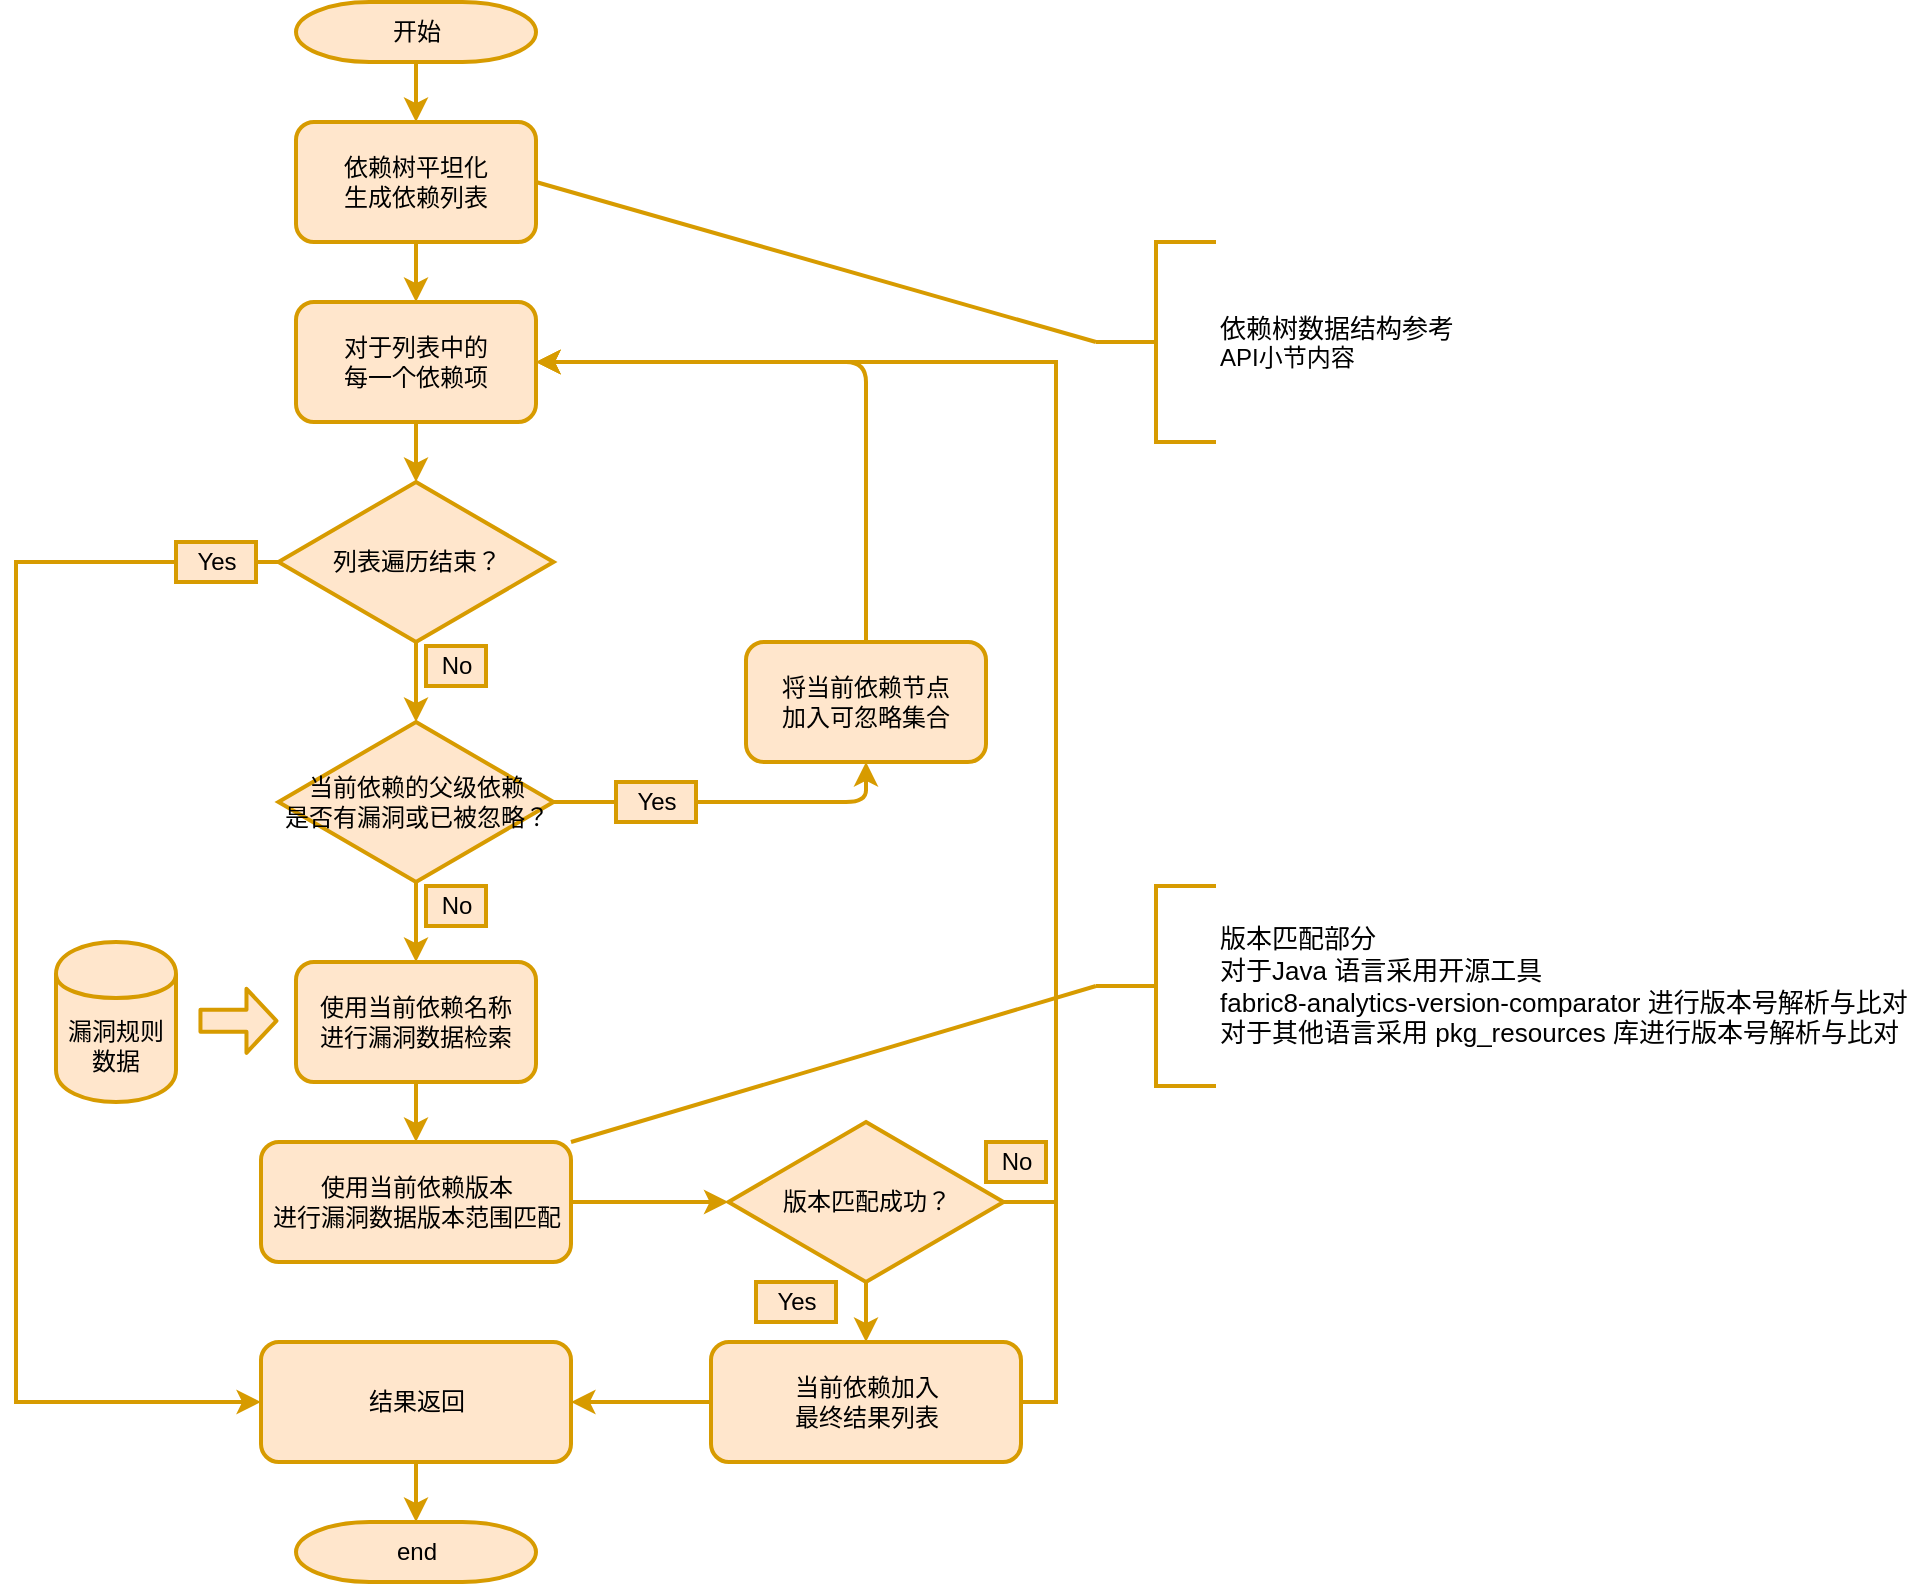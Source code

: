 <mxfile version="13.3.9" type="device"><diagram id="6a731a19-8d31-9384-78a2-239565b7b9f0" name="Page-1"><mxGraphModel dx="1068" dy="733" grid="1" gridSize="10" guides="1" tooltips="1" connect="1" arrows="1" fold="1" page="1" pageScale="1" pageWidth="1169" pageHeight="827" background="#ffffff" math="0" shadow="0"><root><mxCell id="0"/><mxCell id="1" parent="0"/><mxCell id="2" value="开始" style="shape=mxgraph.flowchart.terminator;strokeWidth=2;gradientDirection=north;fontStyle=0;html=1;fillColor=#ffe6cc;strokeColor=#d79b00;" parent="1" vertex="1"><mxGeometry x="260" y="110" width="120" height="30" as="geometry"/></mxCell><mxCell id="6" value="当前依赖的父级依赖&lt;br&gt;是否有漏洞或已被忽略？" style="shape=mxgraph.flowchart.decision;strokeWidth=2;gradientDirection=north;fontStyle=0;html=1;fillColor=#ffe6cc;strokeColor=#d79b00;" parent="1" vertex="1"><mxGeometry x="251.23" y="470" width="137.54" height="80" as="geometry"/></mxCell><mxCell id="7" style="fontStyle=1;strokeColor=#d79b00;strokeWidth=2;html=1;fillColor=#ffe6cc;entryX=0.5;entryY=0;entryDx=0;entryDy=0;" parent="1" source="2" target="eU45nxqKZ1iMShHKvcXS-66" edge="1"><mxGeometry relative="1" as="geometry"><mxPoint x="320" y="130" as="targetPoint"/></mxGeometry></mxCell><mxCell id="8" style="fontStyle=1;strokeColor=#d79b00;strokeWidth=2;html=1;fillColor=#ffe6cc;entryX=0.5;entryY=0;entryDx=0;entryDy=0;exitX=0.5;exitY=1;exitDx=0;exitDy=0;" parent="1" source="eU45nxqKZ1iMShHKvcXS-66" target="eU45nxqKZ1iMShHKvcXS-61" edge="1"><mxGeometry relative="1" as="geometry"><mxPoint x="320" y="210" as="sourcePoint"/><mxPoint x="320" y="250" as="targetPoint"/></mxGeometry></mxCell><mxCell id="9" style="entryX=0.5;entryY=0;entryPerimeter=0;fontStyle=1;strokeColor=#d79b00;strokeWidth=2;html=1;fillColor=#ffe6cc;exitX=0.5;exitY=1;exitDx=0;exitDy=0;exitPerimeter=0;" parent="1" source="eU45nxqKZ1iMShHKvcXS-89" target="6" edge="1"><mxGeometry relative="1" as="geometry"><mxPoint x="320" y="430" as="sourcePoint"/></mxGeometry></mxCell><mxCell id="10" value="" style="edgeStyle=elbowEdgeStyle;elbow=horizontal;entryX=0.5;entryY=1;exitX=1;exitY=0.5;exitPerimeter=0;fontStyle=1;strokeColor=#d79b00;strokeWidth=2;html=1;fillColor=#ffe6cc;entryDx=0;entryDy=0;" parent="1" source="6" target="eU45nxqKZ1iMShHKvcXS-67" edge="1"><mxGeometry x="381" y="138.5" width="100" height="100" as="geometry"><mxPoint x="750" y="557" as="sourcePoint"/><mxPoint x="545" y="500" as="targetPoint"/><Array as="points"><mxPoint x="545" y="510"/></Array></mxGeometry></mxCell><mxCell id="12" value="" style="edgeStyle=elbowEdgeStyle;elbow=horizontal;fontColor=#001933;fontStyle=1;strokeColor=#d79b00;strokeWidth=2;html=1;fillColor=#ffe6cc;entryX=0.5;entryY=0;entryDx=0;entryDy=0;" parent="1" source="6" target="eU45nxqKZ1iMShHKvcXS-62" edge="1"><mxGeometry y="110" width="100" height="100" as="geometry"><mxPoint y="210" as="sourcePoint"/><mxPoint x="320" y="620" as="targetPoint"/></mxGeometry></mxCell><mxCell id="40" value="end" style="shape=mxgraph.flowchart.terminator;strokeWidth=2;gradientDirection=north;fontStyle=0;html=1;fillColor=#ffe6cc;strokeColor=#d79b00;" parent="1" vertex="1"><mxGeometry x="260" y="870" width="120" height="30" as="geometry"/></mxCell><mxCell id="52" value="" style="edgeStyle=elbowEdgeStyle;elbow=horizontal;exitX=0.5;exitY=0;entryX=1;entryY=0.5;fontStyle=1;strokeColor=#d79b00;strokeWidth=2;html=1;fillColor=#ffe6cc;exitDx=0;exitDy=0;entryDx=0;entryDy=0;" parent="1" source="eU45nxqKZ1iMShHKvcXS-67" target="eU45nxqKZ1iMShHKvcXS-61" edge="1"><mxGeometry width="100" height="100" as="geometry"><mxPoint x="545" y="310" as="sourcePoint"/><mxPoint x="384.395" y="290" as="targetPoint"/><Array as="points"><mxPoint x="545" y="300"/></Array></mxGeometry></mxCell><mxCell id="eU45nxqKZ1iMShHKvcXS-55" value="Yes" style="text;html=1;resizable=0;autosize=1;align=center;verticalAlign=middle;points=[];fillColor=#ffe6cc;strokeColor=#d79b00;rounded=0;strokeWidth=2;" vertex="1" parent="1"><mxGeometry x="420" y="500" width="40" height="20" as="geometry"/></mxCell><mxCell id="eU45nxqKZ1iMShHKvcXS-58" value="No" style="text;html=1;resizable=0;autosize=1;align=center;verticalAlign=middle;points=[];fillColor=#ffe6cc;strokeColor=#d79b00;rounded=0;strokeWidth=2;" vertex="1" parent="1"><mxGeometry x="325" y="552" width="30" height="20" as="geometry"/></mxCell><mxCell id="eU45nxqKZ1iMShHKvcXS-90" style="edgeStyle=orthogonalEdgeStyle;rounded=0;orthogonalLoop=1;jettySize=auto;html=1;exitX=0.5;exitY=1;exitDx=0;exitDy=0;entryX=0.5;entryY=0;entryDx=0;entryDy=0;entryPerimeter=0;strokeWidth=2;fillColor=#ffe6cc;strokeColor=#d79b00;" edge="1" parent="1" source="eU45nxqKZ1iMShHKvcXS-61" target="eU45nxqKZ1iMShHKvcXS-89"><mxGeometry relative="1" as="geometry"/></mxCell><mxCell id="eU45nxqKZ1iMShHKvcXS-61" value="对于列表中的&lt;br&gt;每一个依赖项" style="rounded=1;whiteSpace=wrap;html=1;fillColor=#ffe6cc;strokeColor=#d79b00;strokeWidth=2;" vertex="1" parent="1"><mxGeometry x="260" y="260" width="120" height="60" as="geometry"/></mxCell><mxCell id="eU45nxqKZ1iMShHKvcXS-85" style="edgeStyle=orthogonalEdgeStyle;rounded=0;orthogonalLoop=1;jettySize=auto;html=1;exitX=0.5;exitY=1;exitDx=0;exitDy=0;entryX=0.5;entryY=0;entryDx=0;entryDy=0;strokeWidth=2;fillColor=#ffe6cc;strokeColor=#d79b00;" edge="1" parent="1" source="eU45nxqKZ1iMShHKvcXS-62" target="eU45nxqKZ1iMShHKvcXS-64"><mxGeometry relative="1" as="geometry"/></mxCell><mxCell id="eU45nxqKZ1iMShHKvcXS-62" value="&lt;span&gt;使用当前依赖名称&lt;/span&gt;&lt;br&gt;&lt;span&gt;进行漏洞数据检索&lt;/span&gt;" style="rounded=1;whiteSpace=wrap;html=1;fillColor=#ffe6cc;strokeColor=#d79b00;strokeWidth=2;" vertex="1" parent="1"><mxGeometry x="260" y="590" width="120" height="60" as="geometry"/></mxCell><mxCell id="eU45nxqKZ1iMShHKvcXS-86" style="edgeStyle=orthogonalEdgeStyle;rounded=0;orthogonalLoop=1;jettySize=auto;html=1;exitX=1;exitY=0.5;exitDx=0;exitDy=0;entryX=0;entryY=0.5;entryDx=0;entryDy=0;entryPerimeter=0;strokeWidth=2;fillColor=#ffe6cc;strokeColor=#d79b00;" edge="1" parent="1" source="eU45nxqKZ1iMShHKvcXS-64" target="eU45nxqKZ1iMShHKvcXS-77"><mxGeometry relative="1" as="geometry"/></mxCell><mxCell id="eU45nxqKZ1iMShHKvcXS-111" style="orthogonalLoop=1;jettySize=auto;html=1;exitX=1;exitY=0;exitDx=0;exitDy=0;entryX=0;entryY=0.5;entryDx=0;entryDy=0;entryPerimeter=0;strokeWidth=2;rounded=1;endArrow=none;endFill=0;fillColor=#ffe6cc;strokeColor=#d79b00;" edge="1" parent="1" source="eU45nxqKZ1iMShHKvcXS-64" target="eU45nxqKZ1iMShHKvcXS-110"><mxGeometry relative="1" as="geometry"/></mxCell><mxCell id="eU45nxqKZ1iMShHKvcXS-64" value="&lt;span&gt;使用当前依赖版本&lt;/span&gt;&lt;br&gt;&lt;span&gt;进行漏洞数据版本范围匹配&lt;/span&gt;" style="rounded=1;whiteSpace=wrap;html=1;fillColor=#ffe6cc;strokeColor=#d79b00;strokeWidth=2;" vertex="1" parent="1"><mxGeometry x="242.5" y="680" width="155" height="60" as="geometry"/></mxCell><mxCell id="eU45nxqKZ1iMShHKvcXS-113" style="edgeStyle=none;rounded=1;orthogonalLoop=1;jettySize=auto;html=1;exitX=1;exitY=0.5;exitDx=0;exitDy=0;entryX=0;entryY=0.5;entryDx=0;entryDy=0;entryPerimeter=0;endArrow=none;endFill=0;strokeWidth=2;fillColor=#ffe6cc;strokeColor=#d79b00;" edge="1" parent="1" source="eU45nxqKZ1iMShHKvcXS-66" target="eU45nxqKZ1iMShHKvcXS-112"><mxGeometry relative="1" as="geometry"/></mxCell><mxCell id="eU45nxqKZ1iMShHKvcXS-66" value="&lt;span&gt;依赖树平坦化&lt;/span&gt;&lt;br&gt;&lt;span&gt;生成依赖列表&lt;/span&gt;" style="rounded=1;whiteSpace=wrap;html=1;fillColor=#ffe6cc;strokeColor=#d79b00;strokeWidth=2;" vertex="1" parent="1"><mxGeometry x="260" y="170" width="120" height="60" as="geometry"/></mxCell><mxCell id="eU45nxqKZ1iMShHKvcXS-67" value="&lt;span&gt;将当前依赖节点&lt;/span&gt;&lt;br&gt;&lt;span&gt;加入可忽略集合&lt;/span&gt;" style="rounded=1;whiteSpace=wrap;html=1;fillColor=#ffe6cc;strokeColor=#d79b00;strokeWidth=2;" vertex="1" parent="1"><mxGeometry x="485" y="430" width="120" height="60" as="geometry"/></mxCell><mxCell id="eU45nxqKZ1iMShHKvcXS-70" value="漏洞规则数据" style="shape=cylinder;whiteSpace=wrap;html=1;boundedLbl=1;backgroundOutline=1;fillColor=#ffe6cc;strokeColor=#d79b00;strokeWidth=2;" vertex="1" parent="1"><mxGeometry x="140" y="580" width="60" height="80" as="geometry"/></mxCell><mxCell id="eU45nxqKZ1iMShHKvcXS-74" value="" style="shape=flexArrow;endArrow=classic;html=1;strokeWidth=2;width=10;endSize=4.33;endWidth=19;fillColor=#ffe6cc;strokeColor=#d79b00;" edge="1" parent="1"><mxGeometry width="50" height="50" relative="1" as="geometry"><mxPoint x="211.23" y="619.41" as="sourcePoint"/><mxPoint x="251.23" y="619.41" as="targetPoint"/></mxGeometry></mxCell><mxCell id="eU45nxqKZ1iMShHKvcXS-93" style="edgeStyle=orthogonalEdgeStyle;rounded=0;orthogonalLoop=1;jettySize=auto;html=1;exitX=1;exitY=0.5;exitDx=0;exitDy=0;exitPerimeter=0;entryX=1;entryY=0.5;entryDx=0;entryDy=0;strokeWidth=2;fillColor=#ffe6cc;strokeColor=#d79b00;" edge="1" parent="1" source="eU45nxqKZ1iMShHKvcXS-77" target="eU45nxqKZ1iMShHKvcXS-61"><mxGeometry relative="1" as="geometry"><Array as="points"><mxPoint x="640" y="710"/><mxPoint x="640" y="290"/></Array></mxGeometry></mxCell><mxCell id="eU45nxqKZ1iMShHKvcXS-99" style="edgeStyle=orthogonalEdgeStyle;rounded=0;orthogonalLoop=1;jettySize=auto;html=1;exitX=0.5;exitY=1;exitDx=0;exitDy=0;exitPerimeter=0;entryX=0.5;entryY=0;entryDx=0;entryDy=0;strokeWidth=2;fillColor=#ffe6cc;strokeColor=#d79b00;" edge="1" parent="1" source="eU45nxqKZ1iMShHKvcXS-77" target="eU45nxqKZ1iMShHKvcXS-98"><mxGeometry relative="1" as="geometry"/></mxCell><mxCell id="eU45nxqKZ1iMShHKvcXS-77" value="版本匹配成功？" style="shape=mxgraph.flowchart.decision;strokeWidth=2;gradientDirection=north;fontStyle=0;html=1;fillColor=#ffe6cc;strokeColor=#d79b00;" vertex="1" parent="1"><mxGeometry x="476.23" y="670" width="137.54" height="80" as="geometry"/></mxCell><mxCell id="eU45nxqKZ1iMShHKvcXS-88" value="No" style="text;html=1;resizable=0;autosize=1;align=center;verticalAlign=middle;points=[];fillColor=#ffe6cc;strokeColor=#d79b00;rounded=0;strokeWidth=2;" vertex="1" parent="1"><mxGeometry x="605" y="680" width="30" height="20" as="geometry"/></mxCell><mxCell id="eU45nxqKZ1iMShHKvcXS-105" style="edgeStyle=orthogonalEdgeStyle;rounded=0;orthogonalLoop=1;jettySize=auto;html=1;exitX=0;exitY=0.5;exitDx=0;exitDy=0;exitPerimeter=0;entryX=0;entryY=0.5;entryDx=0;entryDy=0;strokeWidth=2;fillColor=#ffe6cc;strokeColor=#d79b00;" edge="1" parent="1" source="eU45nxqKZ1iMShHKvcXS-89" target="eU45nxqKZ1iMShHKvcXS-102"><mxGeometry relative="1" as="geometry"><Array as="points"><mxPoint x="120" y="390"/><mxPoint x="120" y="810"/></Array></mxGeometry></mxCell><mxCell id="eU45nxqKZ1iMShHKvcXS-89" value="列表遍历结束？" style="shape=mxgraph.flowchart.decision;strokeWidth=2;gradientDirection=north;fontStyle=0;html=1;fillColor=#ffe6cc;strokeColor=#d79b00;" vertex="1" parent="1"><mxGeometry x="251.23" y="350" width="137.54" height="80" as="geometry"/></mxCell><mxCell id="eU45nxqKZ1iMShHKvcXS-91" value="No" style="text;html=1;resizable=0;autosize=1;align=center;verticalAlign=middle;points=[];fillColor=#ffe6cc;strokeColor=#d79b00;rounded=0;strokeWidth=2;" vertex="1" parent="1"><mxGeometry x="325" y="432" width="30" height="20" as="geometry"/></mxCell><mxCell id="eU45nxqKZ1iMShHKvcXS-100" style="edgeStyle=orthogonalEdgeStyle;rounded=0;orthogonalLoop=1;jettySize=auto;html=1;exitX=1;exitY=0.5;exitDx=0;exitDy=0;entryX=1;entryY=0.5;entryDx=0;entryDy=0;strokeWidth=2;fillColor=#ffe6cc;strokeColor=#d79b00;" edge="1" parent="1" source="eU45nxqKZ1iMShHKvcXS-98" target="eU45nxqKZ1iMShHKvcXS-61"><mxGeometry relative="1" as="geometry"><Array as="points"><mxPoint x="640" y="810"/><mxPoint x="640" y="290"/></Array></mxGeometry></mxCell><mxCell id="eU45nxqKZ1iMShHKvcXS-103" value="" style="edgeStyle=orthogonalEdgeStyle;rounded=0;orthogonalLoop=1;jettySize=auto;html=1;strokeWidth=2;fillColor=#ffe6cc;strokeColor=#d79b00;" edge="1" parent="1" source="eU45nxqKZ1iMShHKvcXS-98" target="eU45nxqKZ1iMShHKvcXS-102"><mxGeometry relative="1" as="geometry"/></mxCell><mxCell id="eU45nxqKZ1iMShHKvcXS-98" value="当前依赖加入&lt;br&gt;最终结果列表" style="rounded=1;whiteSpace=wrap;html=1;fillColor=#ffe6cc;strokeColor=#d79b00;strokeWidth=2;" vertex="1" parent="1"><mxGeometry x="467.5" y="780" width="155" height="60" as="geometry"/></mxCell><mxCell id="eU45nxqKZ1iMShHKvcXS-104" style="edgeStyle=orthogonalEdgeStyle;rounded=0;orthogonalLoop=1;jettySize=auto;html=1;exitX=0.5;exitY=1;exitDx=0;exitDy=0;entryX=0.5;entryY=0;entryDx=0;entryDy=0;entryPerimeter=0;strokeWidth=2;fillColor=#ffe6cc;strokeColor=#d79b00;" edge="1" parent="1" source="eU45nxqKZ1iMShHKvcXS-102" target="40"><mxGeometry relative="1" as="geometry"/></mxCell><mxCell id="eU45nxqKZ1iMShHKvcXS-102" value="结果返回" style="rounded=1;whiteSpace=wrap;html=1;fillColor=#ffe6cc;strokeColor=#d79b00;strokeWidth=2;" vertex="1" parent="1"><mxGeometry x="242.5" y="780" width="155" height="60" as="geometry"/></mxCell><mxCell id="eU45nxqKZ1iMShHKvcXS-106" value="Yes" style="text;html=1;resizable=0;autosize=1;align=center;verticalAlign=middle;points=[];fillColor=#ffe6cc;strokeColor=#d79b00;rounded=0;strokeWidth=2;" vertex="1" parent="1"><mxGeometry x="200" y="380" width="40" height="20" as="geometry"/></mxCell><mxCell id="eU45nxqKZ1iMShHKvcXS-109" value="Yes" style="text;html=1;resizable=0;autosize=1;align=center;verticalAlign=middle;points=[];fillColor=#ffe6cc;strokeColor=#d79b00;rounded=0;strokeWidth=2;" vertex="1" parent="1"><mxGeometry x="490" y="750" width="40" height="20" as="geometry"/></mxCell><mxCell id="eU45nxqKZ1iMShHKvcXS-110" value="&lt;font style=&quot;font-size: 13px&quot;&gt;版本匹配部分&lt;br&gt;对于Java 语言采用开源工具&lt;br&gt;fabric8-analytics-version-comparator 进行版本号解析与比对&lt;br&gt;对于其他语言采用&amp;nbsp;pkg_resources 库进行版本号解析与比对&lt;/font&gt;" style="strokeWidth=2;html=1;shape=mxgraph.flowchart.annotation_2;align=left;labelPosition=right;pointerEvents=1;fillColor=#ffe6cc;strokeColor=#d79b00;" vertex="1" parent="1"><mxGeometry x="660" y="552" width="60" height="100" as="geometry"/></mxCell><mxCell id="eU45nxqKZ1iMShHKvcXS-112" value="&lt;span style=&quot;font-size: 13px&quot;&gt;依赖树数据结构参考&lt;br&gt;&lt;/span&gt;API小节内容" style="strokeWidth=2;html=1;shape=mxgraph.flowchart.annotation_2;align=left;labelPosition=right;pointerEvents=1;fillColor=#ffe6cc;strokeColor=#d79b00;" vertex="1" parent="1"><mxGeometry x="660" y="230" width="60" height="100" as="geometry"/></mxCell></root></mxGraphModel></diagram></mxfile>